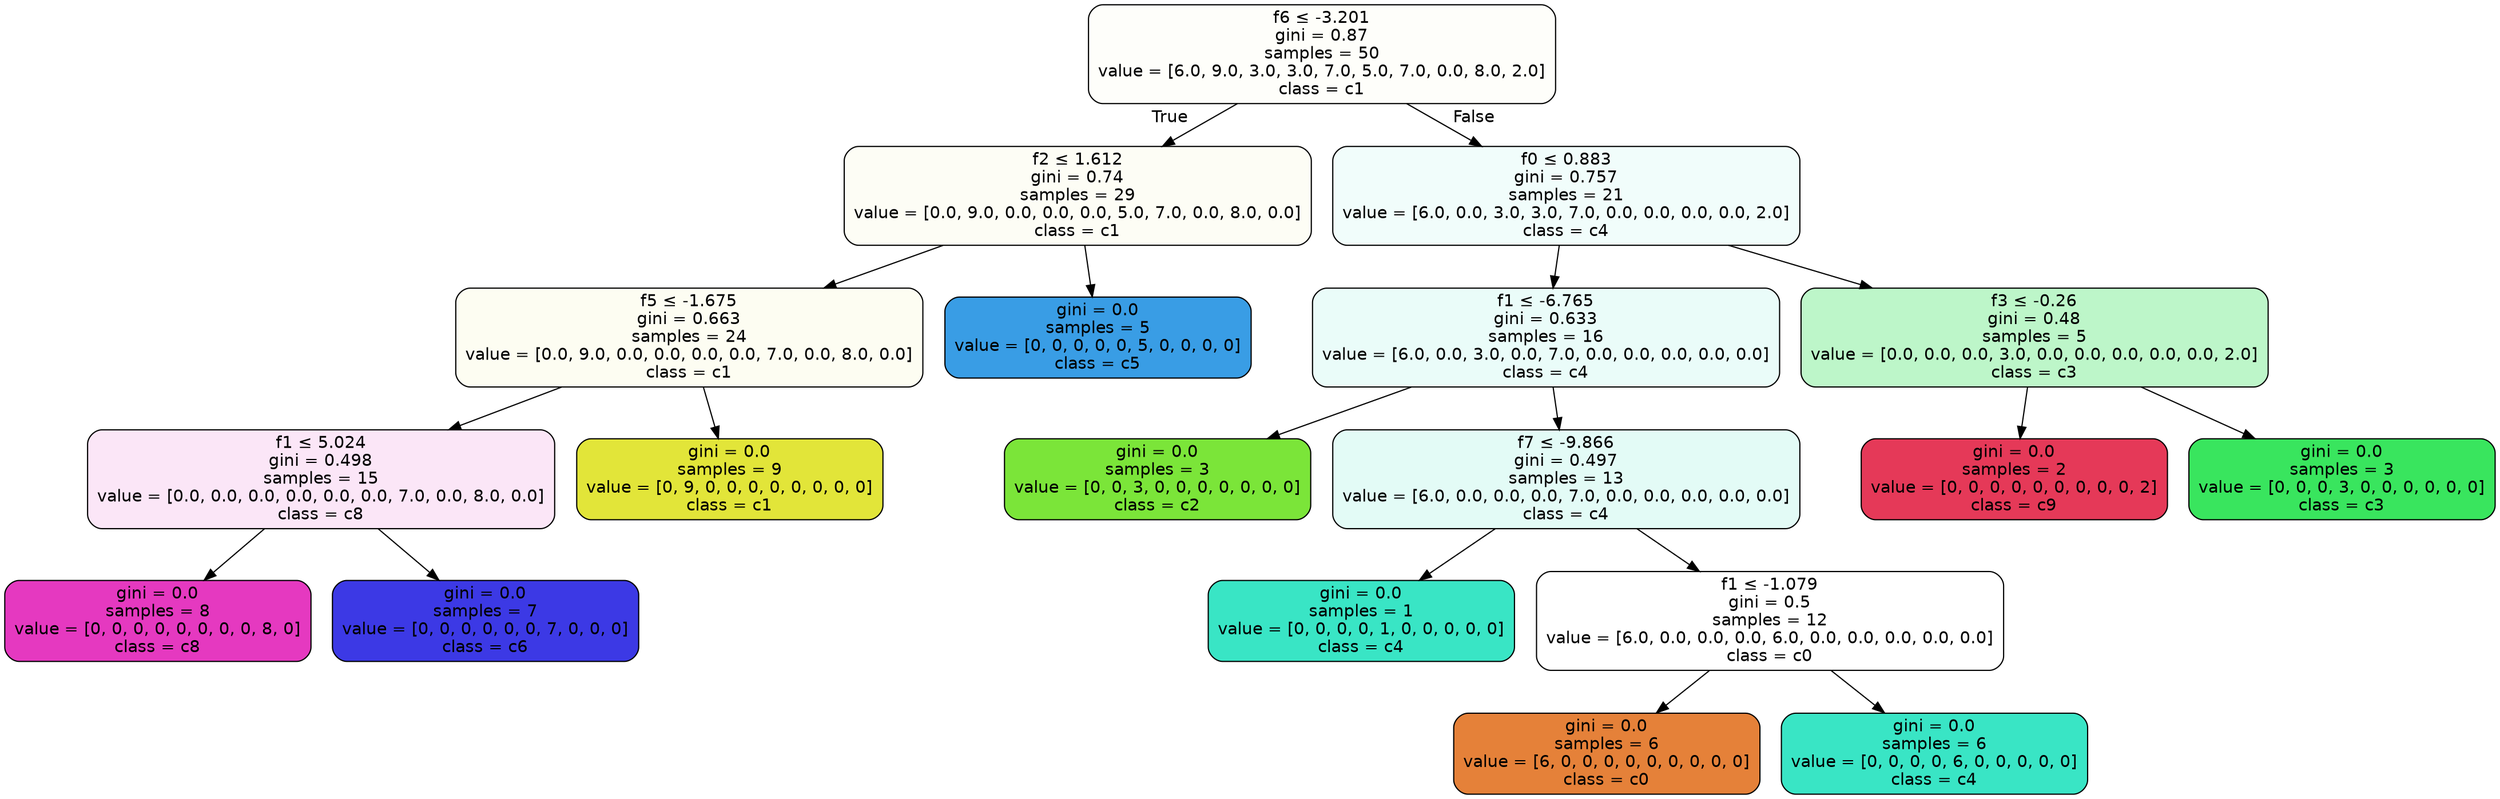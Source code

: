 digraph Tree {
node [shape=box, style="filled, rounded", color="black", fontname=helvetica] ;
edge [fontname=helvetica] ;
0 [label=<f6 &le; -3.201<br/>gini = 0.87<br/>samples = 50<br/>value = [6.0, 9.0, 3.0, 3.0, 7.0, 5.0, 7.0, 0.0, 8.0, 2.0]<br/>class = c1>, fillcolor="#e2e53906"] ;
1 [label=<f2 &le; 1.612<br/>gini = 0.74<br/>samples = 29<br/>value = [0.0, 9.0, 0.0, 0.0, 0.0, 5.0, 7.0, 0.0, 8.0, 0.0]<br/>class = c1>, fillcolor="#e2e5390c"] ;
0 -> 1 [labeldistance=2.5, labelangle=45, headlabel="True"] ;
2 [label=<f5 &le; -1.675<br/>gini = 0.663<br/>samples = 24<br/>value = [0.0, 9.0, 0.0, 0.0, 0.0, 0.0, 7.0, 0.0, 8.0, 0.0]<br/>class = c1>, fillcolor="#e2e53910"] ;
1 -> 2 ;
3 [label=<f1 &le; 5.024<br/>gini = 0.498<br/>samples = 15<br/>value = [0.0, 0.0, 0.0, 0.0, 0.0, 0.0, 7.0, 0.0, 8.0, 0.0]<br/>class = c8>, fillcolor="#e539c020"] ;
2 -> 3 ;
4 [label=<gini = 0.0<br/>samples = 8<br/>value = [0, 0, 0, 0, 0, 0, 0, 0, 8, 0]<br/>class = c8>, fillcolor="#e539c0ff"] ;
3 -> 4 ;
5 [label=<gini = 0.0<br/>samples = 7<br/>value = [0, 0, 0, 0, 0, 0, 7, 0, 0, 0]<br/>class = c6>, fillcolor="#3c39e5ff"] ;
3 -> 5 ;
6 [label=<gini = 0.0<br/>samples = 9<br/>value = [0, 9, 0, 0, 0, 0, 0, 0, 0, 0]<br/>class = c1>, fillcolor="#e2e539ff"] ;
2 -> 6 ;
7 [label=<gini = 0.0<br/>samples = 5<br/>value = [0, 0, 0, 0, 0, 5, 0, 0, 0, 0]<br/>class = c5>, fillcolor="#399de5ff"] ;
1 -> 7 ;
8 [label=<f0 &le; 0.883<br/>gini = 0.757<br/>samples = 21<br/>value = [6.0, 0.0, 3.0, 3.0, 7.0, 0.0, 0.0, 0.0, 0.0, 2.0]<br/>class = c4>, fillcolor="#39e5c511"] ;
0 -> 8 [labeldistance=2.5, labelangle=-45, headlabel="False"] ;
9 [label=<f1 &le; -6.765<br/>gini = 0.633<br/>samples = 16<br/>value = [6.0, 0.0, 3.0, 0.0, 7.0, 0.0, 0.0, 0.0, 0.0, 0.0]<br/>class = c4>, fillcolor="#39e5c51a"] ;
8 -> 9 ;
10 [label=<gini = 0.0<br/>samples = 3<br/>value = [0, 0, 3, 0, 0, 0, 0, 0, 0, 0]<br/>class = c2>, fillcolor="#7be539ff"] ;
9 -> 10 ;
11 [label=<f7 &le; -9.866<br/>gini = 0.497<br/>samples = 13<br/>value = [6.0, 0.0, 0.0, 0.0, 7.0, 0.0, 0.0, 0.0, 0.0, 0.0]<br/>class = c4>, fillcolor="#39e5c524"] ;
9 -> 11 ;
15 [label=<gini = 0.0<br/>samples = 1<br/>value = [0, 0, 0, 0, 1, 0, 0, 0, 0, 0]<br/>class = c4>, fillcolor="#39e5c5ff"] ;
11 -> 15 ;
12 [label=<f1 &le; -1.079<br/>gini = 0.5<br/>samples = 12<br/>value = [6.0, 0.0, 0.0, 0.0, 6.0, 0.0, 0.0, 0.0, 0.0, 0.0]<br/>class = c0>, fillcolor="#e5813900"] ;
11 -> 12 ;
13 [label=<gini = 0.0<br/>samples = 6<br/>value = [6, 0, 0, 0, 0, 0, 0, 0, 0, 0]<br/>class = c0>, fillcolor="#e58139ff"] ;
12 -> 13 ;
14 [label=<gini = 0.0<br/>samples = 6<br/>value = [0, 0, 0, 0, 6, 0, 0, 0, 0, 0]<br/>class = c4>, fillcolor="#39e5c5ff"] ;
12 -> 14 ;
16 [label=<f3 &le; -0.26<br/>gini = 0.48<br/>samples = 5<br/>value = [0.0, 0.0, 0.0, 3.0, 0.0, 0.0, 0.0, 0.0, 0.0, 2.0]<br/>class = c3>, fillcolor="#39e55e55"] ;
8 -> 16 ;
17 [label=<gini = 0.0<br/>samples = 2<br/>value = [0, 0, 0, 0, 0, 0, 0, 0, 0, 2]<br/>class = c9>, fillcolor="#e53958ff"] ;
16 -> 17 ;
18 [label=<gini = 0.0<br/>samples = 3<br/>value = [0, 0, 0, 3, 0, 0, 0, 0, 0, 0]<br/>class = c3>, fillcolor="#39e55eff"] ;
16 -> 18 ;
}
